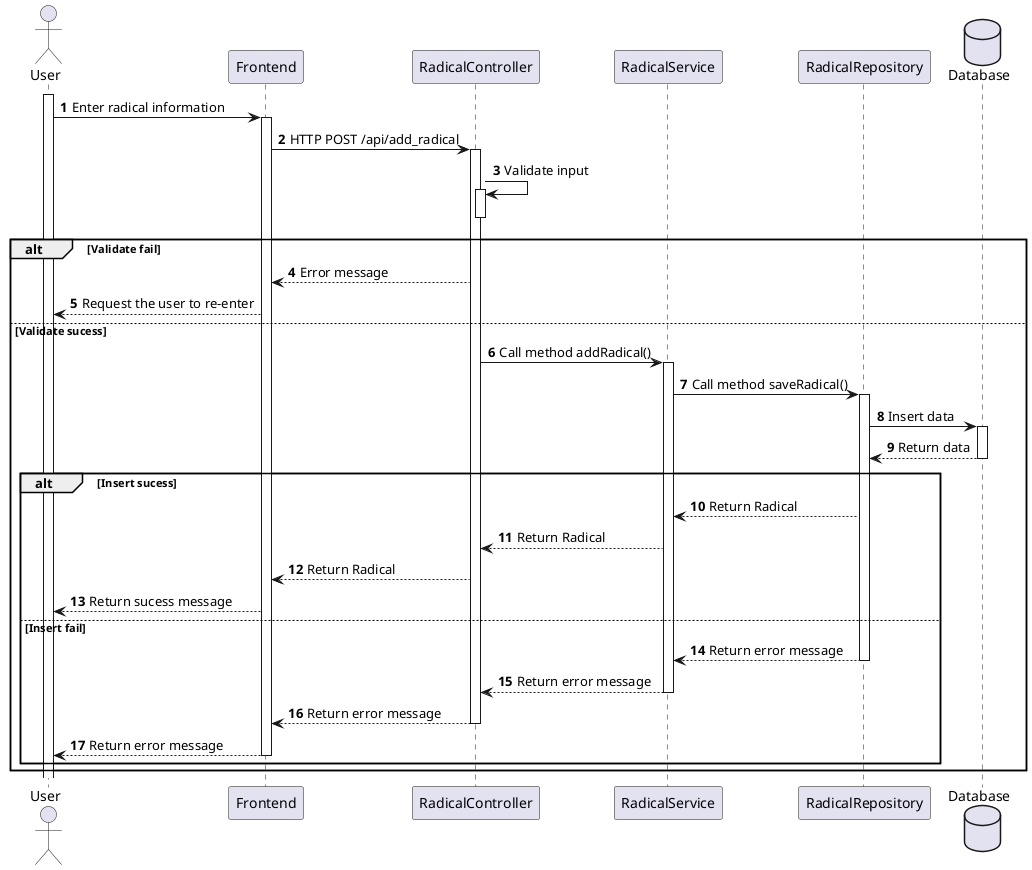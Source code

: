 @startuml
actor User
'participant "Homepage Activity" as Homepage
participant "Frontend" as Frontend
participant "RadicalController" as Controller
participant "RadicalService" as Service
participant "RadicalRepository" as Repository

database Database
activate User
autonumber

User -> Frontend++: Enter radical information
Frontend -> Controller++: HTTP POST /api/add_radical
Controller -> Controller: Validate input
activate Controller
deactivate Controller

alt Validate fail
    Controller --> Frontend: Error message
    Frontend --> User: Request the user to re-enter

else Validate sucess
    Controller -> Service++: Call method addRadical()
    Service -> Repository++: Call method saveRadical()
    Repository -> Database++: Insert data
    Database --> Repository--: Return data
    alt Insert sucess
        Repository --> Service: Return Radical
        Service --> Controller: Return Radical
        Controller --> Frontend: Return Radical
        Frontend --> User: Return sucess message

    else Insert fail
        Repository --> Service: Return error message
        deactivate Repository
        Service --> Controller--: Return error message
        Controller --> Frontend--: Return error message
        Frontend --> User--: Return error message

    end


end



@enduml
